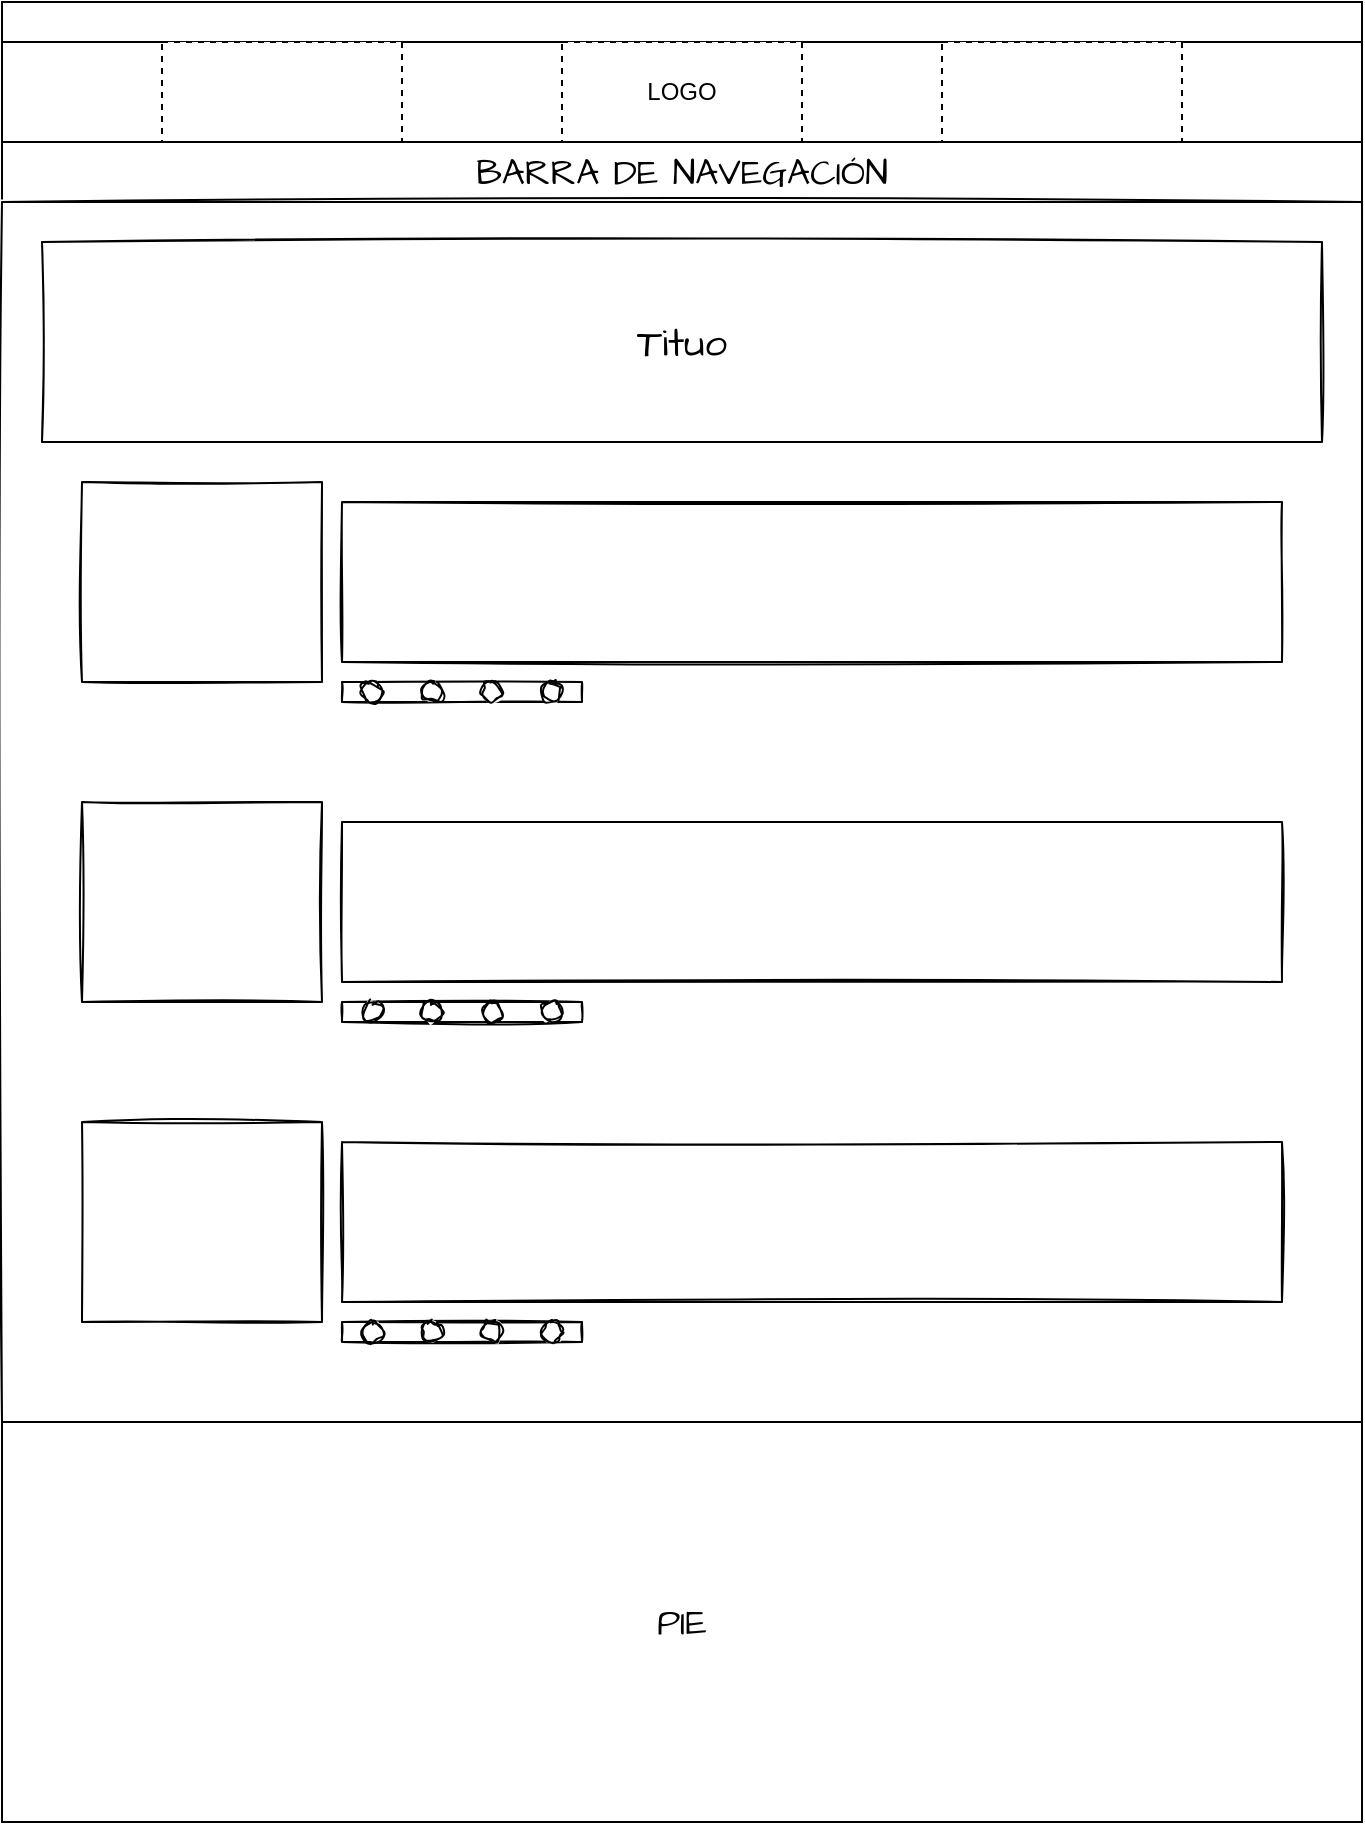 <mxfile version="15.4.1" type="device"><diagram id="Y1Cl74CiaExHKE0CkOB-" name="Page-1"><mxGraphModel dx="1222" dy="1927" grid="1" gridSize="10" guides="1" tooltips="1" connect="1" arrows="1" fold="1" page="0" pageScale="1" pageWidth="827" pageHeight="1169" math="0" shadow="0"><root><mxCell id="0"/><mxCell id="1" parent="0"/><mxCell id="I1Mmca5sKzcvH0KZhCER-12" value="" style="whiteSpace=wrap;html=1;hachureGap=4;pointerEvents=0;fontFamily=Architects Daughter;fontSource=https%3A%2F%2Ffonts.googleapis.com%2Fcss%3Ffamily%3DArchitects%2BDaughter;fontSize=18;" parent="1" vertex="1"><mxGeometry x="90" y="-650" width="680" height="100" as="geometry"/></mxCell><mxCell id="I1Mmca5sKzcvH0KZhCER-14" value="" style="rounded=0;whiteSpace=wrap;html=1;hachureGap=4;pointerEvents=0;fontFamily=Architects Daughter;fontSource=https%3A%2F%2Ffonts.googleapis.com%2Fcss%3Ffamily%3DArchitects%2BDaughter;fontSize=18;" parent="1" vertex="1"><mxGeometry x="90" y="-650" width="680" height="20" as="geometry"/></mxCell><mxCell id="I1Mmca5sKzcvH0KZhCER-15" value="" style="rounded=0;whiteSpace=wrap;html=1;shadow=0;dashed=1;" parent="1" vertex="1"><mxGeometry x="170" y="-630" width="120" height="50" as="geometry"/></mxCell><mxCell id="I1Mmca5sKzcvH0KZhCER-16" value="LOGO" style="rounded=0;whiteSpace=wrap;html=1;shadow=0;dashed=1;" parent="1" vertex="1"><mxGeometry x="370" y="-630" width="120" height="50" as="geometry"/></mxCell><mxCell id="I1Mmca5sKzcvH0KZhCER-18" value="" style="rounded=0;whiteSpace=wrap;html=1;shadow=0;dashed=1;" parent="1" vertex="1"><mxGeometry x="560" y="-630" width="120" height="50" as="geometry"/></mxCell><mxCell id="I1Mmca5sKzcvH0KZhCER-19" value="BARRA DE NAVEGACIÓN" style="rounded=0;whiteSpace=wrap;html=1;hachureGap=4;pointerEvents=0;fontFamily=Architects Daughter;fontSource=https%3A%2F%2Ffonts.googleapis.com%2Fcss%3Ffamily%3DArchitects%2BDaughter;fontSize=18;" parent="1" vertex="1"><mxGeometry x="90" y="-580" width="680" height="30" as="geometry"/></mxCell><mxCell id="I1Mmca5sKzcvH0KZhCER-20" value="" style="rounded=0;whiteSpace=wrap;html=1;sketch=1;hachureGap=4;pointerEvents=0;fontFamily=Architects Daughter;fontSource=https%3A%2F%2Ffonts.googleapis.com%2Fcss%3Ffamily%3DArchitects%2BDaughter;fontSize=18;" parent="1" vertex="1"><mxGeometry x="90" y="-550" width="680" height="610" as="geometry"/></mxCell><mxCell id="I1Mmca5sKzcvH0KZhCER-34" value="PIE" style="rounded=0;whiteSpace=wrap;html=1;sketch=0;hachureGap=4;pointerEvents=0;fontFamily=Architects Daughter;fontSource=https%3A%2F%2Ffonts.googleapis.com%2Fcss%3Ffamily%3DArchitects%2BDaughter;fontSize=18;" parent="1" vertex="1"><mxGeometry x="90" y="60" width="680" height="200" as="geometry"/></mxCell><mxCell id="FSZUBuPSVCw3qkj2kH8c-1" value="Tituo" style="rounded=0;whiteSpace=wrap;html=1;sketch=1;hachureGap=4;pointerEvents=0;fontFamily=Architects Daughter;fontSource=https%3A%2F%2Ffonts.googleapis.com%2Fcss%3Ffamily%3DArchitects%2BDaughter;fontSize=20;" vertex="1" parent="1"><mxGeometry x="110" y="-530" width="640" height="100" as="geometry"/></mxCell><mxCell id="FSZUBuPSVCw3qkj2kH8c-2" value="" style="rounded=0;whiteSpace=wrap;html=1;sketch=1;hachureGap=4;pointerEvents=0;fontFamily=Architects Daughter;fontSource=https%3A%2F%2Ffonts.googleapis.com%2Fcss%3Ffamily%3DArchitects%2BDaughter;fontSize=20;" vertex="1" parent="1"><mxGeometry x="130" y="-410" width="120" height="100" as="geometry"/></mxCell><mxCell id="FSZUBuPSVCw3qkj2kH8c-3" value="" style="rounded=0;whiteSpace=wrap;html=1;sketch=1;hachureGap=4;pointerEvents=0;fontFamily=Architects Daughter;fontSource=https%3A%2F%2Ffonts.googleapis.com%2Fcss%3Ffamily%3DArchitects%2BDaughter;fontSize=20;" vertex="1" parent="1"><mxGeometry x="260" y="-400" width="470" height="80" as="geometry"/></mxCell><mxCell id="FSZUBuPSVCw3qkj2kH8c-5" value="" style="rounded=0;whiteSpace=wrap;html=1;sketch=1;hachureGap=4;pointerEvents=0;fontFamily=Architects Daughter;fontSource=https%3A%2F%2Ffonts.googleapis.com%2Fcss%3Ffamily%3DArchitects%2BDaughter;fontSize=20;" vertex="1" parent="1"><mxGeometry x="130" y="-250" width="120" height="100" as="geometry"/></mxCell><mxCell id="FSZUBuPSVCw3qkj2kH8c-6" value="" style="rounded=0;whiteSpace=wrap;html=1;sketch=1;hachureGap=4;pointerEvents=0;fontFamily=Architects Daughter;fontSource=https%3A%2F%2Ffonts.googleapis.com%2Fcss%3Ffamily%3DArchitects%2BDaughter;fontSize=20;" vertex="1" parent="1"><mxGeometry x="130" y="-90" width="120" height="100" as="geometry"/></mxCell><mxCell id="FSZUBuPSVCw3qkj2kH8c-7" value="" style="rounded=0;whiteSpace=wrap;html=1;sketch=1;hachureGap=4;pointerEvents=0;fontFamily=Architects Daughter;fontSource=https%3A%2F%2Ffonts.googleapis.com%2Fcss%3Ffamily%3DArchitects%2BDaughter;fontSize=20;" vertex="1" parent="1"><mxGeometry x="260" y="-240" width="470" height="80" as="geometry"/></mxCell><mxCell id="FSZUBuPSVCw3qkj2kH8c-8" value="" style="rounded=0;whiteSpace=wrap;html=1;sketch=1;hachureGap=4;pointerEvents=0;fontFamily=Architects Daughter;fontSource=https%3A%2F%2Ffonts.googleapis.com%2Fcss%3Ffamily%3DArchitects%2BDaughter;fontSize=20;" vertex="1" parent="1"><mxGeometry x="260" y="-80" width="470" height="80" as="geometry"/></mxCell><mxCell id="FSZUBuPSVCw3qkj2kH8c-9" value="" style="rounded=0;whiteSpace=wrap;html=1;sketch=1;hachureGap=4;pointerEvents=0;fontFamily=Architects Daughter;fontSource=https%3A%2F%2Ffonts.googleapis.com%2Fcss%3Ffamily%3DArchitects%2BDaughter;fontSize=20;" vertex="1" parent="1"><mxGeometry x="260" y="-310" width="120" height="10" as="geometry"/></mxCell><mxCell id="FSZUBuPSVCw3qkj2kH8c-10" value="" style="rounded=0;whiteSpace=wrap;html=1;sketch=1;hachureGap=4;pointerEvents=0;fontFamily=Architects Daughter;fontSource=https%3A%2F%2Ffonts.googleapis.com%2Fcss%3Ffamily%3DArchitects%2BDaughter;fontSize=20;" vertex="1" parent="1"><mxGeometry x="260" y="-150" width="120" height="10" as="geometry"/></mxCell><mxCell id="FSZUBuPSVCw3qkj2kH8c-11" value="" style="rounded=0;whiteSpace=wrap;html=1;sketch=1;hachureGap=4;pointerEvents=0;fontFamily=Architects Daughter;fontSource=https%3A%2F%2Ffonts.googleapis.com%2Fcss%3Ffamily%3DArchitects%2BDaughter;fontSize=20;" vertex="1" parent="1"><mxGeometry x="260" y="10" width="120" height="10" as="geometry"/></mxCell><mxCell id="FSZUBuPSVCw3qkj2kH8c-12" value="" style="ellipse;whiteSpace=wrap;html=1;sketch=1;hachureGap=4;pointerEvents=0;fontFamily=Architects Daughter;fontSource=https%3A%2F%2Ffonts.googleapis.com%2Fcss%3Ffamily%3DArchitects%2BDaughter;fontSize=20;" vertex="1" parent="1"><mxGeometry x="270" y="-310" width="10" height="10" as="geometry"/></mxCell><mxCell id="FSZUBuPSVCw3qkj2kH8c-13" value="" style="ellipse;whiteSpace=wrap;html=1;sketch=1;hachureGap=4;pointerEvents=0;fontFamily=Architects Daughter;fontSource=https%3A%2F%2Ffonts.googleapis.com%2Fcss%3Ffamily%3DArchitects%2BDaughter;fontSize=20;" vertex="1" parent="1"><mxGeometry x="300" y="-310" width="10" height="10" as="geometry"/></mxCell><mxCell id="FSZUBuPSVCw3qkj2kH8c-14" value="" style="ellipse;whiteSpace=wrap;html=1;sketch=1;hachureGap=4;pointerEvents=0;fontFamily=Architects Daughter;fontSource=https%3A%2F%2Ffonts.googleapis.com%2Fcss%3Ffamily%3DArchitects%2BDaughter;fontSize=20;" vertex="1" parent="1"><mxGeometry x="330" y="-310" width="10" height="10" as="geometry"/></mxCell><mxCell id="FSZUBuPSVCw3qkj2kH8c-15" value="" style="ellipse;whiteSpace=wrap;html=1;sketch=1;hachureGap=4;pointerEvents=0;fontFamily=Architects Daughter;fontSource=https%3A%2F%2Ffonts.googleapis.com%2Fcss%3Ffamily%3DArchitects%2BDaughter;fontSize=20;" vertex="1" parent="1"><mxGeometry x="360" y="-310" width="10" height="10" as="geometry"/></mxCell><mxCell id="FSZUBuPSVCw3qkj2kH8c-16" value="" style="ellipse;whiteSpace=wrap;html=1;sketch=1;hachureGap=4;pointerEvents=0;fontFamily=Architects Daughter;fontSource=https%3A%2F%2Ffonts.googleapis.com%2Fcss%3Ffamily%3DArchitects%2BDaughter;fontSize=20;" vertex="1" parent="1"><mxGeometry x="270" y="-150" width="10" height="10" as="geometry"/></mxCell><mxCell id="FSZUBuPSVCw3qkj2kH8c-17" value="" style="ellipse;whiteSpace=wrap;html=1;sketch=1;hachureGap=4;pointerEvents=0;fontFamily=Architects Daughter;fontSource=https%3A%2F%2Ffonts.googleapis.com%2Fcss%3Ffamily%3DArchitects%2BDaughter;fontSize=20;" vertex="1" parent="1"><mxGeometry x="300" y="-150" width="10" height="10" as="geometry"/></mxCell><mxCell id="FSZUBuPSVCw3qkj2kH8c-18" value="" style="ellipse;whiteSpace=wrap;html=1;sketch=1;hachureGap=4;pointerEvents=0;fontFamily=Architects Daughter;fontSource=https%3A%2F%2Ffonts.googleapis.com%2Fcss%3Ffamily%3DArchitects%2BDaughter;fontSize=20;" vertex="1" parent="1"><mxGeometry x="330" y="-150" width="10" height="10" as="geometry"/></mxCell><mxCell id="FSZUBuPSVCw3qkj2kH8c-19" value="" style="ellipse;whiteSpace=wrap;html=1;sketch=1;hachureGap=4;pointerEvents=0;fontFamily=Architects Daughter;fontSource=https%3A%2F%2Ffonts.googleapis.com%2Fcss%3Ffamily%3DArchitects%2BDaughter;fontSize=20;" vertex="1" parent="1"><mxGeometry x="360" y="-150" width="10" height="10" as="geometry"/></mxCell><mxCell id="FSZUBuPSVCw3qkj2kH8c-21" value="" style="ellipse;whiteSpace=wrap;html=1;sketch=1;hachureGap=4;pointerEvents=0;fontFamily=Architects Daughter;fontSource=https%3A%2F%2Ffonts.googleapis.com%2Fcss%3Ffamily%3DArchitects%2BDaughter;fontSize=20;" vertex="1" parent="1"><mxGeometry x="270" y="10" width="10" height="10" as="geometry"/></mxCell><mxCell id="FSZUBuPSVCw3qkj2kH8c-22" value="" style="ellipse;whiteSpace=wrap;html=1;sketch=1;hachureGap=4;pointerEvents=0;fontFamily=Architects Daughter;fontSource=https%3A%2F%2Ffonts.googleapis.com%2Fcss%3Ffamily%3DArchitects%2BDaughter;fontSize=20;" vertex="1" parent="1"><mxGeometry x="300" y="10" width="10" height="10" as="geometry"/></mxCell><mxCell id="FSZUBuPSVCw3qkj2kH8c-23" value="" style="ellipse;whiteSpace=wrap;html=1;sketch=1;hachureGap=4;pointerEvents=0;fontFamily=Architects Daughter;fontSource=https%3A%2F%2Ffonts.googleapis.com%2Fcss%3Ffamily%3DArchitects%2BDaughter;fontSize=20;" vertex="1" parent="1"><mxGeometry x="330" y="10" width="10" height="10" as="geometry"/></mxCell><mxCell id="FSZUBuPSVCw3qkj2kH8c-24" value="" style="ellipse;whiteSpace=wrap;html=1;sketch=1;hachureGap=4;pointerEvents=0;fontFamily=Architects Daughter;fontSource=https%3A%2F%2Ffonts.googleapis.com%2Fcss%3Ffamily%3DArchitects%2BDaughter;fontSize=20;" vertex="1" parent="1"><mxGeometry x="360" y="10" width="10" height="10" as="geometry"/></mxCell></root></mxGraphModel></diagram></mxfile>